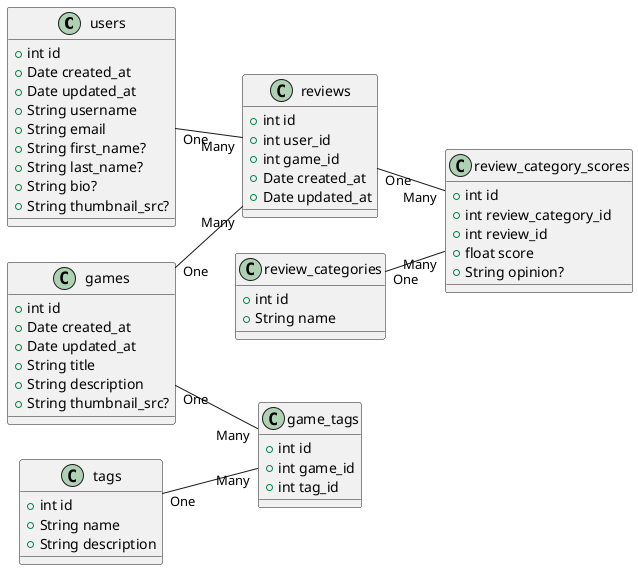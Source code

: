 @startuml
left to right direction

class users {
  +int id
  +Date created_at
  +Date updated_at
  +String username
  +String email
  +String first_name?
  +String last_name?
  +String bio?
  +String thumbnail_src?
}

class games {
  +int id
  +Date created_at
  +Date updated_at
  +String title
  +String description
  +String thumbnail_src?
}

class game_tags {
  +int id
  +int game_id
  +int tag_id
}

class tags {
  +int id
  +String name
  +String description
}

class reviews {
  +int id
  +int user_id
  +int game_id
  +Date created_at
  +Date updated_at
}

class review_categories {
  +int id
  +String name
}

class review_category_scores {
  +int id
  +int review_category_id
  +int review_id
  +float score
  +String opinion?
}

users "One" -- "Many" reviews
reviews "One" -- "Many" review_category_scores
review_categories "One" -- "Many" review_category_scores
games "One"  -- "Many" reviews
games "One" -- "Many" game_tags
tags "One" -- "Many" game_tags
@enduml